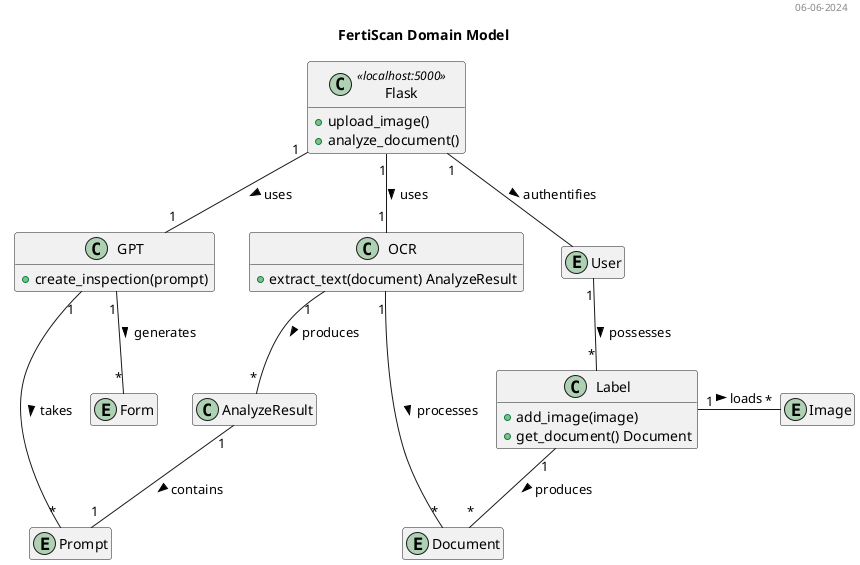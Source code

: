 @startuml Model Diagram

header 06-06-2024
 
title FertiScan Domain Model
 
hide empty members
 
class "Flask" as S <<localhost:5000>> {
  + upload_image()
  + analyze_document()
}

class "Label" as DS {
+ add_image(image)
+ get_document() Document
}

class "GPT" as LLM {
+ create_inspection(prompt)
}

class "OCR" {
+ extract_text(document) AnalyzeResult
}

class "AnalyzeResult" as R
entity "User" as U
entity "Image" as I
entity "Document" as D
entity "Prompt" as P 
entity "Form" as F
 
 
S "1" -- "1" OCR: uses >
S "1" -- "1" LLM: uses >
S "1" -- U: authentifies >

U "1" -- "*" DS: possesses > 
OCR "1" -- "*" D: processes >
OCR "1" -- "*" R: produces >
DS "1" -- "*" D: produces > 
DS "1" - "*" I: loads >
LLM "1" -- "*" P: takes >
LLM "1" -- "*" F: generates >
R "1" -- "1" P: contains >

@enduml
